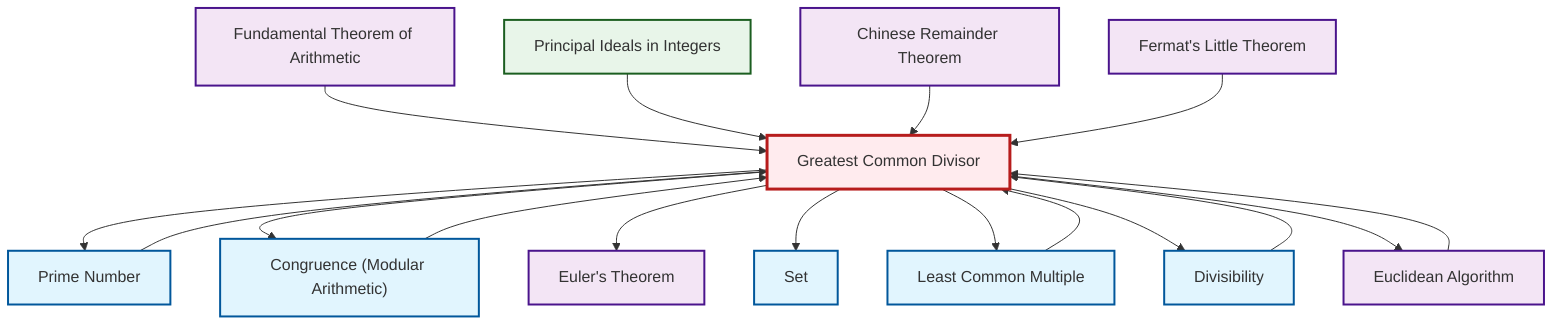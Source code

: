 graph TD
    classDef definition fill:#e1f5fe,stroke:#01579b,stroke-width:2px
    classDef theorem fill:#f3e5f5,stroke:#4a148c,stroke-width:2px
    classDef axiom fill:#fff3e0,stroke:#e65100,stroke-width:2px
    classDef example fill:#e8f5e9,stroke:#1b5e20,stroke-width:2px
    classDef current fill:#ffebee,stroke:#b71c1c,stroke-width:3px
    ex-principal-ideal["Principal Ideals in Integers"]:::example
    thm-fundamental-arithmetic["Fundamental Theorem of Arithmetic"]:::theorem
    def-set["Set"]:::definition
    thm-fermat-little["Fermat's Little Theorem"]:::theorem
    def-gcd["Greatest Common Divisor"]:::definition
    def-divisibility["Divisibility"]:::definition
    def-lcm["Least Common Multiple"]:::definition
    thm-euler["Euler's Theorem"]:::theorem
    def-prime["Prime Number"]:::definition
    thm-euclidean-algorithm["Euclidean Algorithm"]:::theorem
    def-congruence["Congruence (Modular Arithmetic)"]:::definition
    thm-chinese-remainder["Chinese Remainder Theorem"]:::theorem
    def-prime --> def-gcd
    def-gcd --> def-prime
    def-gcd --> def-congruence
    def-gcd --> thm-euler
    def-lcm --> def-gcd
    thm-fundamental-arithmetic --> def-gcd
    thm-euclidean-algorithm --> def-gcd
    def-gcd --> def-set
    def-gcd --> def-lcm
    def-gcd --> def-divisibility
    def-gcd --> thm-euclidean-algorithm
    def-divisibility --> def-gcd
    ex-principal-ideal --> def-gcd
    thm-chinese-remainder --> def-gcd
    thm-fermat-little --> def-gcd
    def-congruence --> def-gcd
    class def-gcd current